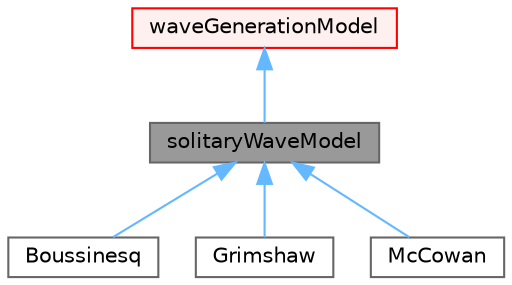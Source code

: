 digraph "solitaryWaveModel"
{
 // LATEX_PDF_SIZE
  bgcolor="transparent";
  edge [fontname=Helvetica,fontsize=10,labelfontname=Helvetica,labelfontsize=10];
  node [fontname=Helvetica,fontsize=10,shape=box,height=0.2,width=0.4];
  Node1 [id="Node000001",label="solitaryWaveModel",height=0.2,width=0.4,color="gray40", fillcolor="grey60", style="filled", fontcolor="black",tooltip=" "];
  Node2 -> Node1 [id="edge1_Node000001_Node000002",dir="back",color="steelblue1",style="solid",tooltip=" "];
  Node2 [id="Node000002",label="waveGenerationModel",height=0.2,width=0.4,color="red", fillcolor="#FFF0F0", style="filled",URL="$classFoam_1_1waveModels_1_1waveGenerationModel.html",tooltip=" "];
  Node1 -> Node14 [id="edge2_Node000001_Node000014",dir="back",color="steelblue1",style="solid",tooltip=" "];
  Node14 [id="Node000014",label="Boussinesq",height=0.2,width=0.4,color="gray40", fillcolor="white", style="filled",URL="$classFoam_1_1waveModels_1_1Boussinesq.html",tooltip="Boussinesq wave model."];
  Node1 -> Node15 [id="edge3_Node000001_Node000015",dir="back",color="steelblue1",style="solid",tooltip=" "];
  Node15 [id="Node000015",label="Grimshaw",height=0.2,width=0.4,color="gray40", fillcolor="white", style="filled",URL="$classFoam_1_1waveModels_1_1Grimshaw.html",tooltip="Grimshaw wave model."];
  Node1 -> Node16 [id="edge4_Node000001_Node000016",dir="back",color="steelblue1",style="solid",tooltip=" "];
  Node16 [id="Node000016",label="McCowan",height=0.2,width=0.4,color="gray40", fillcolor="white", style="filled",URL="$classFoam_1_1waveModels_1_1McCowan.html",tooltip="McCowan wave model."];
}
